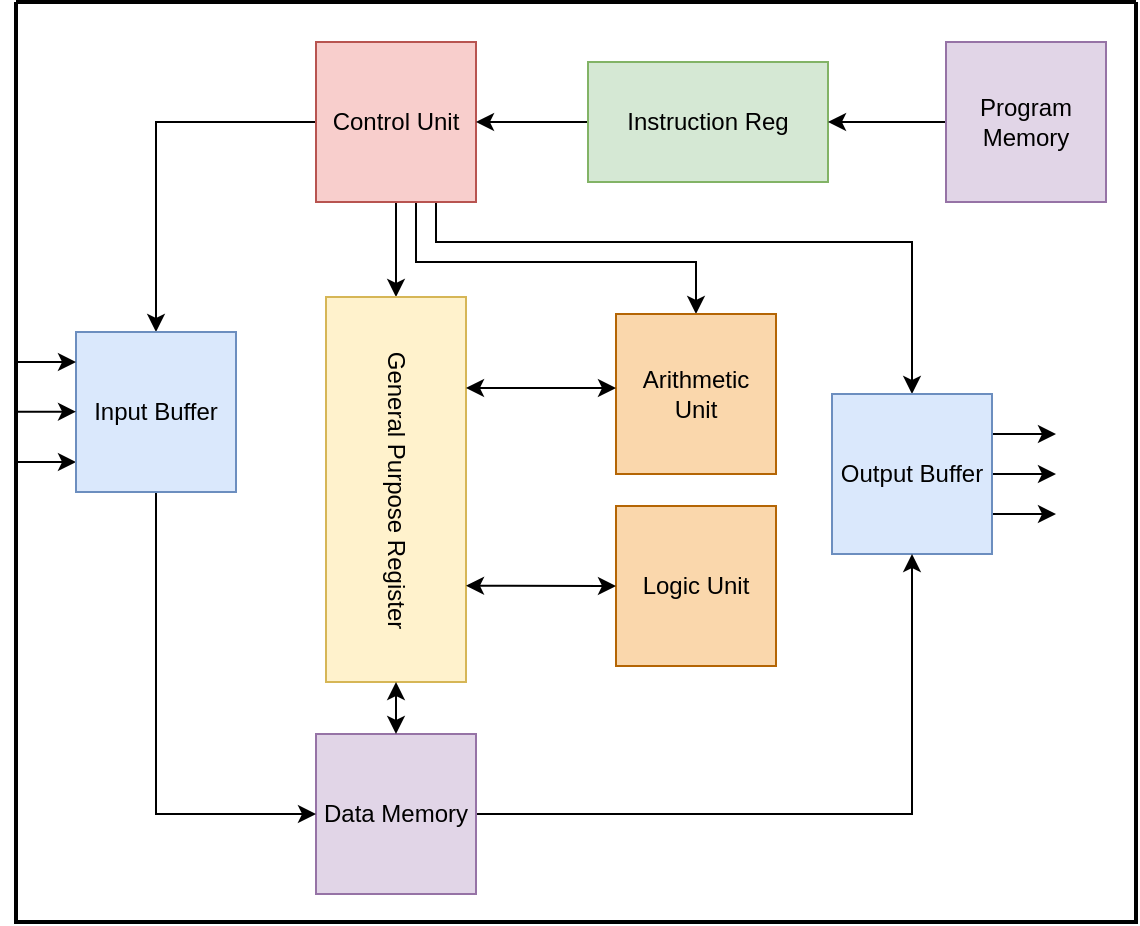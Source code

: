 <mxfile version="21.6.8" type="device">
  <diagram name="Page-1" id="xLf3p1US9XajRgE2zb_E">
    <mxGraphModel dx="1562" dy="853" grid="1" gridSize="10" guides="1" tooltips="1" connect="1" arrows="1" fold="1" page="1" pageScale="1" pageWidth="850" pageHeight="1100" math="0" shadow="0">
      <root>
        <mxCell id="0" />
        <mxCell id="1" parent="0" />
        <mxCell id="iHH--SFFiVrPq8WFX1FL-33" style="edgeStyle=orthogonalEdgeStyle;rounded=0;orthogonalLoop=1;jettySize=auto;html=1;exitX=0.5;exitY=1;exitDx=0;exitDy=0;entryX=0;entryY=0.5;entryDx=0;entryDy=0;" edge="1" parent="1" source="iHH--SFFiVrPq8WFX1FL-1" target="iHH--SFFiVrPq8WFX1FL-8">
          <mxGeometry relative="1" as="geometry" />
        </mxCell>
        <mxCell id="iHH--SFFiVrPq8WFX1FL-34" style="edgeStyle=orthogonalEdgeStyle;rounded=0;orthogonalLoop=1;jettySize=auto;html=1;entryX=0.5;entryY=0;entryDx=0;entryDy=0;" edge="1" parent="1" target="iHH--SFFiVrPq8WFX1FL-5">
          <mxGeometry relative="1" as="geometry">
            <mxPoint x="300" y="210" as="sourcePoint" />
            <Array as="points">
              <mxPoint x="300" y="240" />
              <mxPoint x="440" y="240" />
            </Array>
          </mxGeometry>
        </mxCell>
        <mxCell id="iHH--SFFiVrPq8WFX1FL-38" style="edgeStyle=orthogonalEdgeStyle;rounded=0;orthogonalLoop=1;jettySize=auto;html=1;exitX=0.75;exitY=1;exitDx=0;exitDy=0;exitPerimeter=0;entryX=0.5;entryY=0;entryDx=0;entryDy=0;" edge="1" parent="1" source="iHH--SFFiVrPq8WFX1FL-1" target="iHH--SFFiVrPq8WFX1FL-7">
          <mxGeometry relative="1" as="geometry">
            <Array as="points">
              <mxPoint x="310" y="230" />
              <mxPoint x="548" y="230" />
            </Array>
          </mxGeometry>
        </mxCell>
        <mxCell id="iHH--SFFiVrPq8WFX1FL-41" style="edgeStyle=orthogonalEdgeStyle;rounded=0;orthogonalLoop=1;jettySize=auto;html=1;exitX=0;exitY=0.5;exitDx=0;exitDy=0;exitPerimeter=0;entryX=0.5;entryY=0;entryDx=0;entryDy=0;" edge="1" parent="1" source="iHH--SFFiVrPq8WFX1FL-1" target="iHH--SFFiVrPq8WFX1FL-10">
          <mxGeometry relative="1" as="geometry" />
        </mxCell>
        <mxCell id="iHH--SFFiVrPq8WFX1FL-1" value="Control Unit" style="whiteSpace=wrap;html=1;aspect=fixed;points=[[0,0,0,0,0],[0,0.11,0,0,0],[0,0.22,0,0,0],[0,0.25,0,0,0],[0,0.33,0,0,0],[0,0.44,0,0,0],[0,0.5,0,0,0],[0,0.56,0,0,0],[0,0.67,0,0,0],[0,0.75,0,0,0],[0,0.78,0,0,0],[0,0.89,0,0,0],[0,1,0,0,0],[0.11,1,0,0,0],[0.22,1,0,0,0],[0.25,0,0,0,0],[0.25,1,0,0,0],[0.33,1,0,0,0],[0.44,1,0,0,0],[0.5,0,0,0,0],[0.5,1,0,0,0],[0.56,1,0,0,0],[0.67,1,0,0,0],[0.75,0,0,0,0],[0.75,1,0,0,0],[0.78,1,0,0,0],[0.89,1,0,0,0],[1,0,0,0,0],[1,0.25,0,0,0],[1,0.5,0,0,0],[1,0.75,0,0,0],[1,1,0,0,0]];fillColor=#f8cecc;strokeColor=#b85450;" vertex="1" parent="1">
          <mxGeometry x="250" y="130" width="80" height="80" as="geometry" />
        </mxCell>
        <mxCell id="iHH--SFFiVrPq8WFX1FL-14" style="edgeStyle=orthogonalEdgeStyle;rounded=0;orthogonalLoop=1;jettySize=auto;html=1;exitX=0;exitY=0.5;exitDx=0;exitDy=0;entryX=1;entryY=0.5;entryDx=0;entryDy=0;" edge="1" parent="1" source="iHH--SFFiVrPq8WFX1FL-3" target="iHH--SFFiVrPq8WFX1FL-1">
          <mxGeometry relative="1" as="geometry" />
        </mxCell>
        <mxCell id="iHH--SFFiVrPq8WFX1FL-3" value="Instruction Reg" style="rounded=0;whiteSpace=wrap;html=1;fillColor=#d5e8d4;strokeColor=#82b366;" vertex="1" parent="1">
          <mxGeometry x="386" y="140" width="120" height="60" as="geometry" />
        </mxCell>
        <mxCell id="iHH--SFFiVrPq8WFX1FL-13" style="edgeStyle=orthogonalEdgeStyle;rounded=0;orthogonalLoop=1;jettySize=auto;html=1;exitX=0;exitY=0.5;exitDx=0;exitDy=0;entryX=1;entryY=0.5;entryDx=0;entryDy=0;" edge="1" parent="1" source="iHH--SFFiVrPq8WFX1FL-4" target="iHH--SFFiVrPq8WFX1FL-3">
          <mxGeometry relative="1" as="geometry" />
        </mxCell>
        <mxCell id="iHH--SFFiVrPq8WFX1FL-4" value="Program Memory" style="whiteSpace=wrap;html=1;aspect=fixed;fillColor=#e1d5e7;strokeColor=#9673a6;" vertex="1" parent="1">
          <mxGeometry x="565" y="130" width="80" height="80" as="geometry" />
        </mxCell>
        <mxCell id="iHH--SFFiVrPq8WFX1FL-5" value="Arithmetic Unit" style="whiteSpace=wrap;html=1;aspect=fixed;fillColor=#fad7ac;strokeColor=#b46504;" vertex="1" parent="1">
          <mxGeometry x="400" y="266" width="80" height="80" as="geometry" />
        </mxCell>
        <mxCell id="iHH--SFFiVrPq8WFX1FL-6" value="Logic Unit" style="whiteSpace=wrap;html=1;aspect=fixed;fillColor=#fad7ac;strokeColor=#b46504;" vertex="1" parent="1">
          <mxGeometry x="400" y="362" width="80" height="80" as="geometry" />
        </mxCell>
        <mxCell id="iHH--SFFiVrPq8WFX1FL-42" style="edgeStyle=orthogonalEdgeStyle;rounded=0;orthogonalLoop=1;jettySize=auto;html=1;exitX=1;exitY=0.25;exitDx=0;exitDy=0;" edge="1" parent="1" source="iHH--SFFiVrPq8WFX1FL-7">
          <mxGeometry relative="1" as="geometry">
            <mxPoint x="620" y="326.176" as="targetPoint" />
          </mxGeometry>
        </mxCell>
        <mxCell id="iHH--SFFiVrPq8WFX1FL-43" style="edgeStyle=orthogonalEdgeStyle;rounded=0;orthogonalLoop=1;jettySize=auto;html=1;exitX=1;exitY=0.5;exitDx=0;exitDy=0;" edge="1" parent="1" source="iHH--SFFiVrPq8WFX1FL-7">
          <mxGeometry relative="1" as="geometry">
            <mxPoint x="620" y="346.176" as="targetPoint" />
          </mxGeometry>
        </mxCell>
        <mxCell id="iHH--SFFiVrPq8WFX1FL-44" style="edgeStyle=orthogonalEdgeStyle;rounded=0;orthogonalLoop=1;jettySize=auto;html=1;exitX=1;exitY=0.75;exitDx=0;exitDy=0;" edge="1" parent="1" source="iHH--SFFiVrPq8WFX1FL-7">
          <mxGeometry relative="1" as="geometry">
            <mxPoint x="620" y="366.176" as="targetPoint" />
          </mxGeometry>
        </mxCell>
        <mxCell id="iHH--SFFiVrPq8WFX1FL-7" value="Output Buffer" style="whiteSpace=wrap;html=1;aspect=fixed;fillColor=#dae8fc;strokeColor=#6c8ebf;" vertex="1" parent="1">
          <mxGeometry x="508" y="306" width="80" height="80" as="geometry" />
        </mxCell>
        <mxCell id="iHH--SFFiVrPq8WFX1FL-8" value="General Purpose Register" style="rounded=0;whiteSpace=wrap;html=1;rotation=90;fillColor=#fff2cc;strokeColor=#d6b656;" vertex="1" parent="1">
          <mxGeometry x="193.75" y="318.75" width="192.5" height="70" as="geometry" />
        </mxCell>
        <mxCell id="iHH--SFFiVrPq8WFX1FL-39" style="edgeStyle=orthogonalEdgeStyle;rounded=0;orthogonalLoop=1;jettySize=auto;html=1;exitX=1;exitY=0.5;exitDx=0;exitDy=0;entryX=0.5;entryY=1;entryDx=0;entryDy=0;" edge="1" parent="1" source="iHH--SFFiVrPq8WFX1FL-9" target="iHH--SFFiVrPq8WFX1FL-7">
          <mxGeometry relative="1" as="geometry" />
        </mxCell>
        <mxCell id="iHH--SFFiVrPq8WFX1FL-9" value="Data Memory" style="whiteSpace=wrap;html=1;aspect=fixed;fillColor=#e1d5e7;strokeColor=#9673a6;" vertex="1" parent="1">
          <mxGeometry x="250" y="476" width="80" height="80" as="geometry" />
        </mxCell>
        <mxCell id="iHH--SFFiVrPq8WFX1FL-40" style="edgeStyle=orthogonalEdgeStyle;rounded=0;orthogonalLoop=1;jettySize=auto;html=1;exitX=0.5;exitY=1;exitDx=0;exitDy=0;entryX=0;entryY=0.5;entryDx=0;entryDy=0;" edge="1" parent="1" source="iHH--SFFiVrPq8WFX1FL-10" target="iHH--SFFiVrPq8WFX1FL-9">
          <mxGeometry relative="1" as="geometry" />
        </mxCell>
        <mxCell id="iHH--SFFiVrPq8WFX1FL-50" style="edgeStyle=orthogonalEdgeStyle;rounded=0;orthogonalLoop=1;jettySize=auto;html=1;" edge="1" parent="1">
          <mxGeometry relative="1" as="geometry">
            <mxPoint x="130" y="340" as="targetPoint" />
            <mxPoint x="100" y="340" as="sourcePoint" />
          </mxGeometry>
        </mxCell>
        <mxCell id="iHH--SFFiVrPq8WFX1FL-10" value="Input Buffer" style="whiteSpace=wrap;html=1;aspect=fixed;fillColor=#dae8fc;strokeColor=#6c8ebf;" vertex="1" parent="1">
          <mxGeometry x="130" y="275" width="80" height="80" as="geometry" />
        </mxCell>
        <mxCell id="iHH--SFFiVrPq8WFX1FL-51" style="edgeStyle=orthogonalEdgeStyle;rounded=0;orthogonalLoop=1;jettySize=auto;html=1;" edge="1" parent="1">
          <mxGeometry relative="1" as="geometry">
            <mxPoint x="130" y="314.83" as="targetPoint" />
            <mxPoint x="100" y="314.83" as="sourcePoint" />
          </mxGeometry>
        </mxCell>
        <mxCell id="iHH--SFFiVrPq8WFX1FL-52" style="edgeStyle=orthogonalEdgeStyle;rounded=0;orthogonalLoop=1;jettySize=auto;html=1;" edge="1" parent="1">
          <mxGeometry relative="1" as="geometry">
            <mxPoint x="130" y="290" as="targetPoint" />
            <mxPoint x="100" y="290" as="sourcePoint" />
          </mxGeometry>
        </mxCell>
        <mxCell id="iHH--SFFiVrPq8WFX1FL-53" value="" style="endArrow=classic;startArrow=classic;html=1;rounded=0;entryX=0;entryY=0.5;entryDx=0;entryDy=0;exitX=0.75;exitY=0;exitDx=0;exitDy=0;" edge="1" parent="1" source="iHH--SFFiVrPq8WFX1FL-8" target="iHH--SFFiVrPq8WFX1FL-6">
          <mxGeometry width="50" height="50" relative="1" as="geometry">
            <mxPoint x="250" y="420" as="sourcePoint" />
            <mxPoint x="300" y="370" as="targetPoint" />
          </mxGeometry>
        </mxCell>
        <mxCell id="iHH--SFFiVrPq8WFX1FL-54" value="" style="endArrow=classic;startArrow=classic;html=1;rounded=0;entryX=0;entryY=0.5;entryDx=0;entryDy=0;exitX=0.75;exitY=0;exitDx=0;exitDy=0;" edge="1" parent="1">
          <mxGeometry width="50" height="50" relative="1" as="geometry">
            <mxPoint x="325" y="303" as="sourcePoint" />
            <mxPoint x="400" y="303" as="targetPoint" />
          </mxGeometry>
        </mxCell>
        <mxCell id="iHH--SFFiVrPq8WFX1FL-55" value="" style="endArrow=classic;startArrow=classic;html=1;rounded=0;" edge="1" parent="1" target="iHH--SFFiVrPq8WFX1FL-9">
          <mxGeometry width="50" height="50" relative="1" as="geometry">
            <mxPoint x="290" y="450" as="sourcePoint" />
            <mxPoint x="340" y="400" as="targetPoint" />
          </mxGeometry>
        </mxCell>
        <mxCell id="iHH--SFFiVrPq8WFX1FL-59" value="" style="swimlane;startSize=0;fillColor=none;strokeColor=default;fillStyle=hatch;strokeWidth=2;" vertex="1" parent="1">
          <mxGeometry x="100" y="110" width="560" height="460" as="geometry">
            <mxRectangle x="100" y="110" width="50" height="40" as="alternateBounds" />
          </mxGeometry>
        </mxCell>
      </root>
    </mxGraphModel>
  </diagram>
</mxfile>
